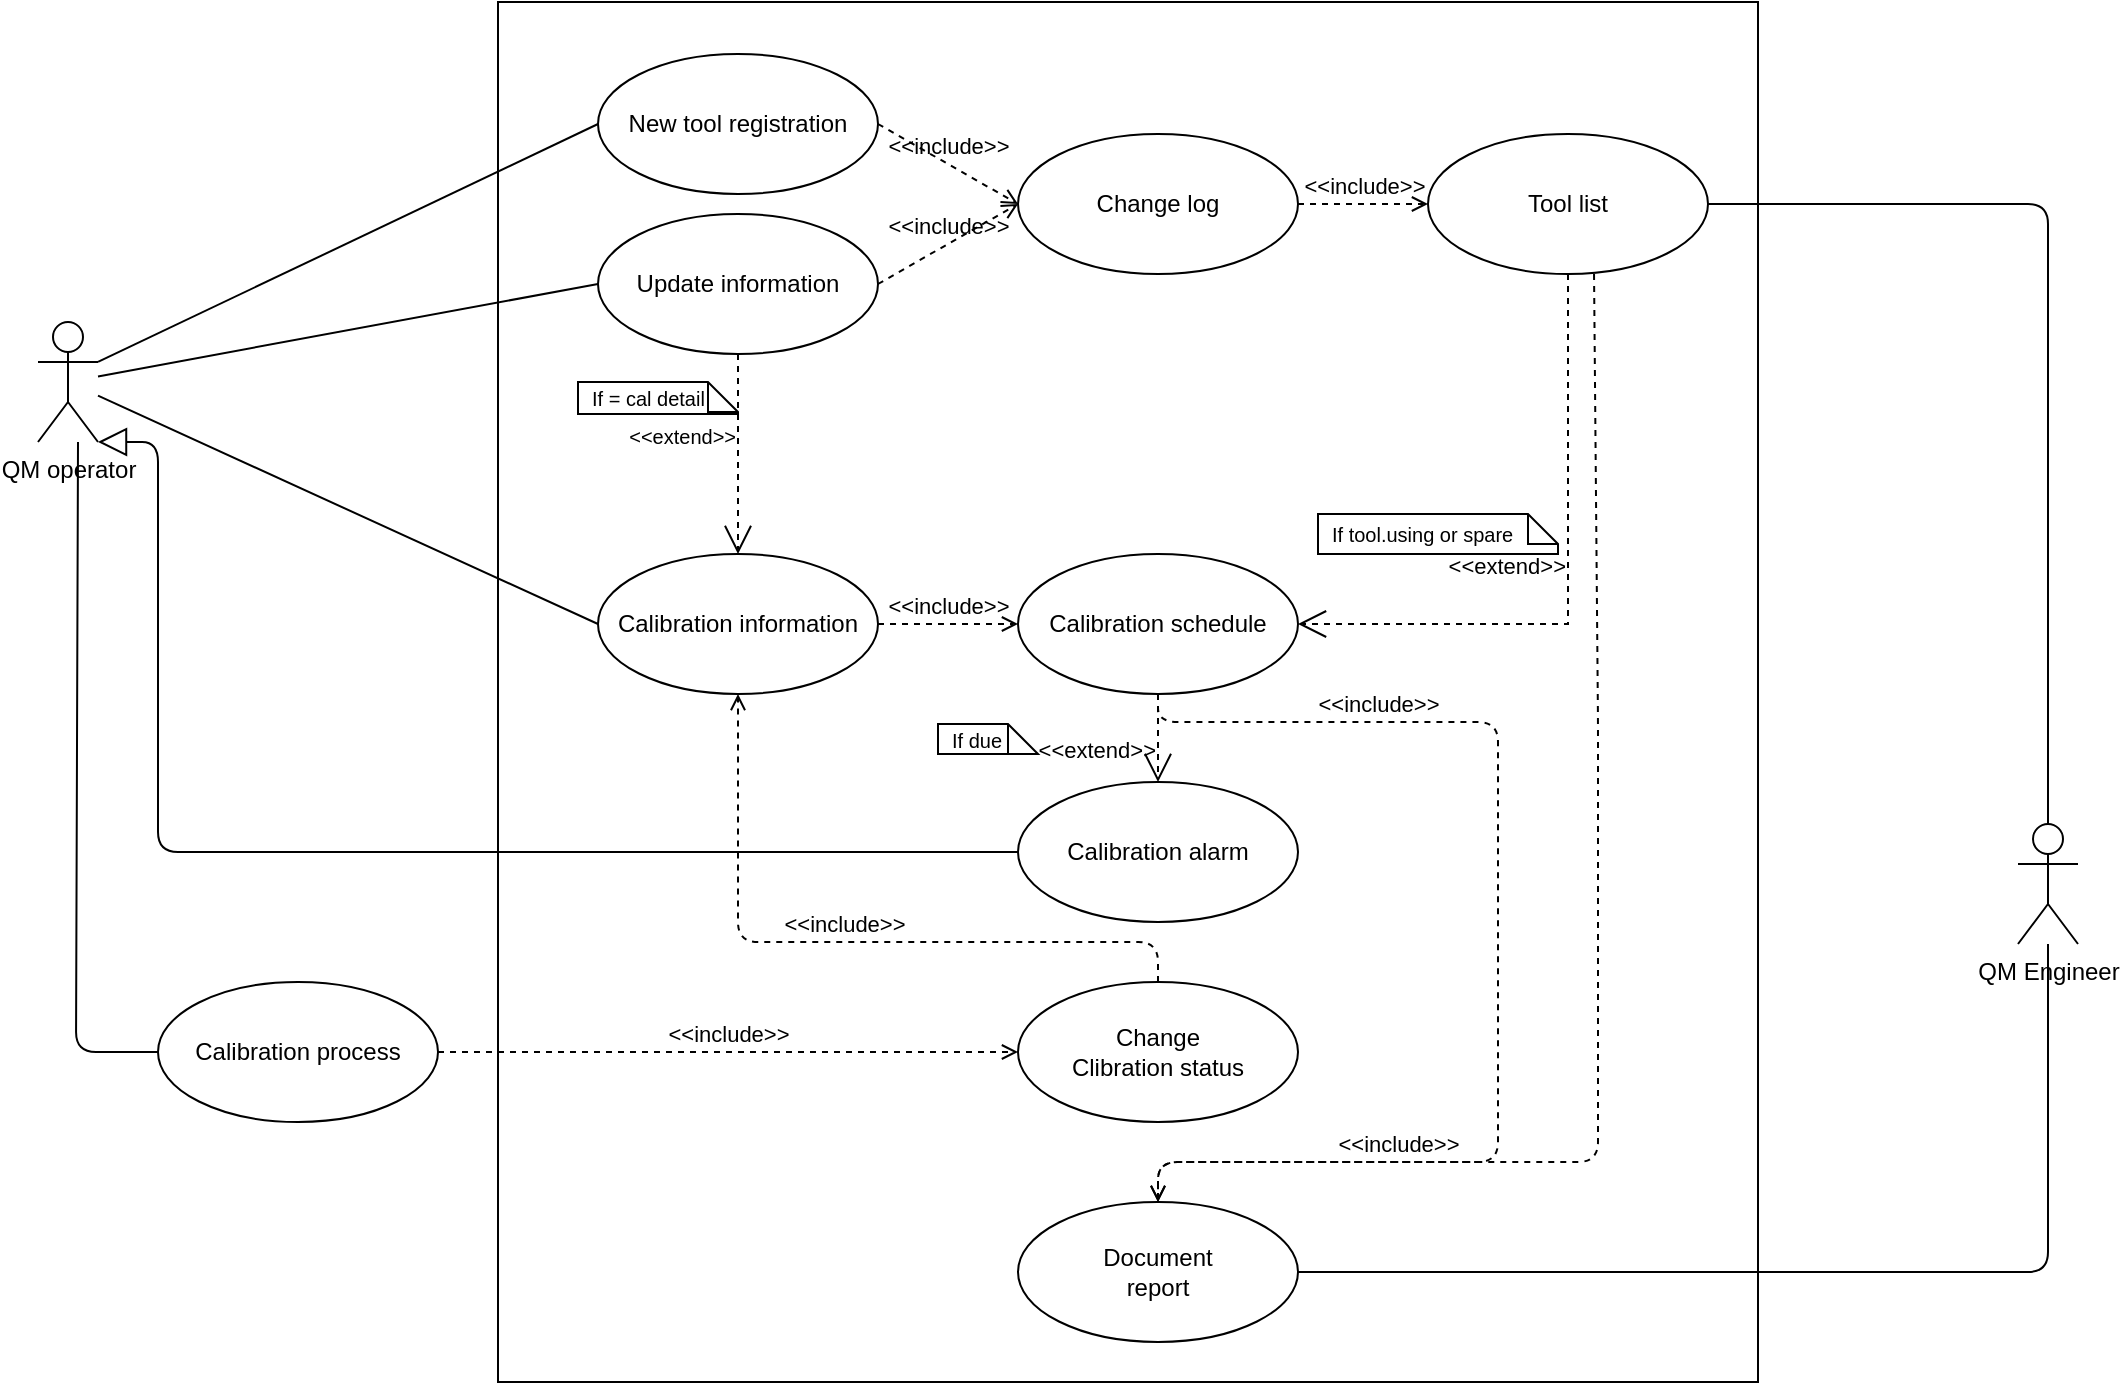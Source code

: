 <mxfile version="14.6.13" type="github" pages="2">
  <diagram id="R04G1N9m3d2NAeHn1mlj" name="UseCase diagram">
    <mxGraphModel dx="868" dy="450" grid="1" gridSize="10" guides="1" tooltips="1" connect="1" arrows="1" fold="1" page="1" pageScale="1" pageWidth="1169" pageHeight="827" math="0" shadow="0">
      <root>
        <mxCell id="0" />
        <mxCell id="1" parent="0" />
        <mxCell id="Ss_da6ugaxYNAmd1ZsvI-75" value="" style="rounded=0;whiteSpace=wrap;html=1;shadow=0;fontSize=11;" parent="1" vertex="1">
          <mxGeometry x="290" y="80" width="630" height="690" as="geometry" />
        </mxCell>
        <mxCell id="Ss_da6ugaxYNAmd1ZsvI-1" value="QM operator" style="shape=umlActor;html=1;verticalLabelPosition=bottom;verticalAlign=top;align=center;" parent="1" vertex="1">
          <mxGeometry x="60" y="240" width="30" height="60" as="geometry" />
        </mxCell>
        <mxCell id="Ss_da6ugaxYNAmd1ZsvI-7" value="" style="edgeStyle=none;html=1;endArrow=none;verticalAlign=bottom;exitX=1;exitY=0.333;exitDx=0;exitDy=0;exitPerimeter=0;entryX=0;entryY=0.5;entryDx=0;entryDy=0;" parent="1" source="Ss_da6ugaxYNAmd1ZsvI-1" target="Ss_da6ugaxYNAmd1ZsvI-34" edge="1">
          <mxGeometry width="160" relative="1" as="geometry">
            <mxPoint x="270" y="390" as="sourcePoint" />
            <mxPoint x="250" y="150" as="targetPoint" />
          </mxGeometry>
        </mxCell>
        <mxCell id="Ss_da6ugaxYNAmd1ZsvI-8" value="" style="edgeStyle=none;html=1;endArrow=none;verticalAlign=bottom;entryX=0;entryY=0.5;entryDx=0;entryDy=0;" parent="1" source="Ss_da6ugaxYNAmd1ZsvI-1" target="Ss_da6ugaxYNAmd1ZsvI-35" edge="1">
          <mxGeometry width="160" relative="1" as="geometry">
            <mxPoint x="150" y="260" as="sourcePoint" />
            <mxPoint x="245" y="240" as="targetPoint" />
          </mxGeometry>
        </mxCell>
        <mxCell id="Ss_da6ugaxYNAmd1ZsvI-28" value="QM Engineer" style="shape=umlActor;html=1;verticalLabelPosition=bottom;verticalAlign=top;align=center;" parent="1" vertex="1">
          <mxGeometry x="1050" y="491" width="30" height="60" as="geometry" />
        </mxCell>
        <mxCell id="Ss_da6ugaxYNAmd1ZsvI-29" value="" style="edgeStyle=none;html=1;endArrow=none;verticalAlign=bottom;exitX=1;exitY=0.5;exitDx=0;exitDy=0;" parent="1" source="Ss_da6ugaxYNAmd1ZsvI-43" target="Ss_da6ugaxYNAmd1ZsvI-28" edge="1">
          <mxGeometry width="160" relative="1" as="geometry">
            <mxPoint x="702.5" y="676" as="sourcePoint" />
            <mxPoint x="580" y="566" as="targetPoint" />
            <Array as="points">
              <mxPoint x="1065" y="715" />
            </Array>
          </mxGeometry>
        </mxCell>
        <mxCell id="Ss_da6ugaxYNAmd1ZsvI-34" value="New tool registration" style="ellipse;whiteSpace=wrap;html=1;" parent="1" vertex="1">
          <mxGeometry x="340" y="106" width="140" height="70" as="geometry" />
        </mxCell>
        <mxCell id="Ss_da6ugaxYNAmd1ZsvI-35" value="Update information" style="ellipse;whiteSpace=wrap;html=1;" parent="1" vertex="1">
          <mxGeometry x="340" y="186" width="140" height="70" as="geometry" />
        </mxCell>
        <mxCell id="Ss_da6ugaxYNAmd1ZsvI-37" value="Tool list" style="ellipse;whiteSpace=wrap;html=1;" parent="1" vertex="1">
          <mxGeometry x="755" y="146" width="140" height="70" as="geometry" />
        </mxCell>
        <mxCell id="Ss_da6ugaxYNAmd1ZsvI-40" value="Calibration schedule" style="ellipse;whiteSpace=wrap;html=1;" parent="1" vertex="1">
          <mxGeometry x="550" y="356" width="140" height="70" as="geometry" />
        </mxCell>
        <mxCell id="Ss_da6ugaxYNAmd1ZsvI-41" value="Calibration alarm" style="ellipse;whiteSpace=wrap;html=1;" parent="1" vertex="1">
          <mxGeometry x="550" y="470" width="140" height="70" as="geometry" />
        </mxCell>
        <mxCell id="Ss_da6ugaxYNAmd1ZsvI-42" value="Change&lt;br&gt;Clibration status" style="ellipse;whiteSpace=wrap;html=1;shadow=0;" parent="1" vertex="1">
          <mxGeometry x="550" y="570" width="140" height="70" as="geometry" />
        </mxCell>
        <mxCell id="Ss_da6ugaxYNAmd1ZsvI-43" value="Document&lt;br&gt;report" style="ellipse;whiteSpace=wrap;html=1;shadow=0;" parent="1" vertex="1">
          <mxGeometry x="550" y="680" width="140" height="70" as="geometry" />
        </mxCell>
        <mxCell id="Ss_da6ugaxYNAmd1ZsvI-45" value="" style="edgeStyle=none;html=1;endArrow=none;verticalAlign=bottom;exitX=1;exitY=0.5;exitDx=0;exitDy=0;entryX=0.5;entryY=0;entryDx=0;entryDy=0;entryPerimeter=0;" parent="1" source="Ss_da6ugaxYNAmd1ZsvI-37" target="Ss_da6ugaxYNAmd1ZsvI-28" edge="1">
          <mxGeometry width="160" relative="1" as="geometry">
            <mxPoint x="600" y="396" as="sourcePoint" />
            <mxPoint x="760" y="396" as="targetPoint" />
            <Array as="points">
              <mxPoint x="1065" y="181" />
            </Array>
          </mxGeometry>
        </mxCell>
        <mxCell id="Ss_da6ugaxYNAmd1ZsvI-49" value="If due" style="shape=note;size=15;spacingLeft=5;align=left;whiteSpace=wrap;shadow=0;fontSize=10;" parent="1" vertex="1">
          <mxGeometry x="510" y="441" width="50" height="15" as="geometry" />
        </mxCell>
        <mxCell id="Ss_da6ugaxYNAmd1ZsvI-56" value="Change log" style="ellipse;whiteSpace=wrap;html=1;shadow=0;" parent="1" vertex="1">
          <mxGeometry x="550" y="146" width="140" height="70" as="geometry" />
        </mxCell>
        <mxCell id="Ss_da6ugaxYNAmd1ZsvI-57" value="&amp;lt;&amp;lt;include&amp;gt;&amp;gt;" style="edgeStyle=none;html=1;endArrow=open;verticalAlign=bottom;dashed=1;labelBackgroundColor=none;exitX=1;exitY=0.5;exitDx=0;exitDy=0;entryX=0;entryY=0.5;entryDx=0;entryDy=0;" parent="1" source="Ss_da6ugaxYNAmd1ZsvI-34" target="Ss_da6ugaxYNAmd1ZsvI-56" edge="1">
          <mxGeometry width="160" relative="1" as="geometry">
            <mxPoint x="370" y="416" as="sourcePoint" />
            <mxPoint x="530" y="416" as="targetPoint" />
          </mxGeometry>
        </mxCell>
        <mxCell id="Ss_da6ugaxYNAmd1ZsvI-58" value="&amp;lt;&amp;lt;include&amp;gt;&amp;gt;" style="edgeStyle=none;html=1;endArrow=open;verticalAlign=bottom;dashed=1;labelBackgroundColor=none;exitX=1;exitY=0.5;exitDx=0;exitDy=0;entryX=0;entryY=0.5;entryDx=0;entryDy=0;" parent="1" source="Ss_da6ugaxYNAmd1ZsvI-35" target="Ss_da6ugaxYNAmd1ZsvI-56" edge="1">
          <mxGeometry width="160" relative="1" as="geometry">
            <mxPoint x="490" y="151" as="sourcePoint" />
            <mxPoint x="560" y="191" as="targetPoint" />
          </mxGeometry>
        </mxCell>
        <mxCell id="Ss_da6ugaxYNAmd1ZsvI-59" value="&amp;lt;&amp;lt;include&amp;gt;&amp;gt;" style="edgeStyle=none;html=1;endArrow=open;verticalAlign=bottom;dashed=1;labelBackgroundColor=none;exitX=1;exitY=0.5;exitDx=0;exitDy=0;" parent="1" source="Ss_da6ugaxYNAmd1ZsvI-56" target="Ss_da6ugaxYNAmd1ZsvI-37" edge="1">
          <mxGeometry width="160" relative="1" as="geometry">
            <mxPoint x="490" y="231" as="sourcePoint" />
            <mxPoint x="560" y="191" as="targetPoint" />
          </mxGeometry>
        </mxCell>
        <mxCell id="Ss_da6ugaxYNAmd1ZsvI-61" value="Calibration information" style="ellipse;whiteSpace=wrap;html=1;shadow=0;" parent="1" vertex="1">
          <mxGeometry x="340" y="356" width="140" height="70" as="geometry" />
        </mxCell>
        <mxCell id="Ss_da6ugaxYNAmd1ZsvI-62" value="&amp;lt;&amp;lt;include&amp;gt;&amp;gt;" style="edgeStyle=none;html=1;endArrow=open;verticalAlign=bottom;dashed=1;labelBackgroundColor=none;exitX=1;exitY=0.5;exitDx=0;exitDy=0;entryX=0;entryY=0.5;entryDx=0;entryDy=0;" parent="1" source="Ss_da6ugaxYNAmd1ZsvI-61" target="Ss_da6ugaxYNAmd1ZsvI-40" edge="1">
          <mxGeometry width="160" relative="1" as="geometry">
            <mxPoint x="370" y="416" as="sourcePoint" />
            <mxPoint x="530" y="416" as="targetPoint" />
          </mxGeometry>
        </mxCell>
        <mxCell id="Ss_da6ugaxYNAmd1ZsvI-63" value="" style="edgeStyle=none;html=1;endArrow=none;verticalAlign=bottom;entryX=0;entryY=0.5;entryDx=0;entryDy=0;" parent="1" source="Ss_da6ugaxYNAmd1ZsvI-1" target="Ss_da6ugaxYNAmd1ZsvI-61" edge="1">
          <mxGeometry width="160" relative="1" as="geometry">
            <mxPoint x="270" y="420" as="sourcePoint" />
            <mxPoint x="430" y="420" as="targetPoint" />
          </mxGeometry>
        </mxCell>
        <mxCell id="Ss_da6ugaxYNAmd1ZsvI-64" value="" style="group" parent="1" vertex="1" connectable="0">
          <mxGeometry x="740" y="336" width="85" height="55" as="geometry" />
        </mxCell>
        <mxCell id="Ss_da6ugaxYNAmd1ZsvI-53" value="If tool.using or spare" style="shape=note;size=15;spacingLeft=5;align=left;whiteSpace=wrap;shadow=0;fontSize=10;" parent="Ss_da6ugaxYNAmd1ZsvI-64" vertex="1">
          <mxGeometry x="-40" width="120" height="20" as="geometry" />
        </mxCell>
        <mxCell id="Ss_da6ugaxYNAmd1ZsvI-54" value="&amp;lt;&amp;lt;extend&amp;gt;&amp;gt;" style="align=right;html=1;verticalAlign=bottom;rounded=0;labelBackgroundColor=none;endArrow=open;endSize=12;dashed=1;exitX=0.5;exitY=1;exitDx=0;exitDy=0;entryX=1;entryY=0.5;entryDx=0;entryDy=0;" parent="Ss_da6ugaxYNAmd1ZsvI-64" source="Ss_da6ugaxYNAmd1ZsvI-37" target="Ss_da6ugaxYNAmd1ZsvI-40" edge="1">
          <mxGeometry relative="1" as="geometry">
            <mxPoint x="-280" y="-10" as="targetPoint" />
            <mxPoint x="-120" y="-10" as="sourcePoint" />
            <Array as="points">
              <mxPoint x="85" y="55" />
            </Array>
          </mxGeometry>
        </mxCell>
        <mxCell id="Ss_da6ugaxYNAmd1ZsvI-65" value="If = cal detail" style="shape=note;size=15;spacingLeft=5;align=left;whiteSpace=wrap;shadow=0;fontSize=10;" parent="1" vertex="1">
          <mxGeometry x="330" y="270" width="80" height="16" as="geometry" />
        </mxCell>
        <mxCell id="Ss_da6ugaxYNAmd1ZsvI-66" value="&amp;lt;&amp;lt;extend&amp;gt;&amp;gt;" style="align=right;html=1;verticalAlign=bottom;rounded=0;labelBackgroundColor=none;endArrow=open;endSize=12;dashed=1;fontSize=10;exitX=0.5;exitY=1;exitDx=0;exitDy=0;entryX=0.5;entryY=0;entryDx=0;entryDy=0;" parent="1" source="Ss_da6ugaxYNAmd1ZsvI-35" target="Ss_da6ugaxYNAmd1ZsvI-61" edge="1">
          <mxGeometry relative="1" as="geometry">
            <mxPoint x="470" y="316" as="targetPoint" />
            <mxPoint x="630" y="316" as="sourcePoint" />
            <Array as="points">
              <mxPoint x="410" y="316" />
            </Array>
          </mxGeometry>
        </mxCell>
        <mxCell id="Ss_da6ugaxYNAmd1ZsvI-50" value="&amp;lt;&amp;lt;extend&amp;gt;&amp;gt;" style="align=right;html=1;verticalAlign=bottom;rounded=0;labelBackgroundColor=none;endArrow=open;endSize=12;dashed=1;entryX=0.5;entryY=0;entryDx=0;entryDy=0;exitX=0.5;exitY=1;exitDx=0;exitDy=0;" parent="1" source="Ss_da6ugaxYNAmd1ZsvI-40" target="Ss_da6ugaxYNAmd1ZsvI-41" edge="1">
          <mxGeometry as="geometry">
            <mxPoint x="380" y="571" as="targetPoint" />
            <mxPoint x="620" y="476" as="sourcePoint" />
            <Array as="points" />
            <mxPoint y="15" as="offset" />
          </mxGeometry>
        </mxCell>
        <mxCell id="Ss_da6ugaxYNAmd1ZsvI-69" value="Calibration process" style="ellipse;whiteSpace=wrap;html=1;shadow=0;" parent="1" vertex="1">
          <mxGeometry x="120" y="570" width="140" height="70" as="geometry" />
        </mxCell>
        <mxCell id="Ss_da6ugaxYNAmd1ZsvI-70" value="" style="edgeStyle=none;html=1;endArrow=none;verticalAlign=bottom;entryX=0;entryY=0.5;entryDx=0;entryDy=0;" parent="1" target="Ss_da6ugaxYNAmd1ZsvI-69" edge="1">
          <mxGeometry width="160" relative="1" as="geometry">
            <mxPoint x="80" y="300" as="sourcePoint" />
            <mxPoint x="250" y="405" as="targetPoint" />
            <Array as="points">
              <mxPoint x="79" y="605" />
            </Array>
          </mxGeometry>
        </mxCell>
        <mxCell id="Ss_da6ugaxYNAmd1ZsvI-71" value="&amp;lt;&amp;lt;include&amp;gt;&amp;gt;" style="edgeStyle=none;html=1;endArrow=open;verticalAlign=bottom;dashed=1;labelBackgroundColor=none;fontSize=11;exitX=1;exitY=0.5;exitDx=0;exitDy=0;entryX=0;entryY=0.5;entryDx=0;entryDy=0;" parent="1" source="Ss_da6ugaxYNAmd1ZsvI-69" target="Ss_da6ugaxYNAmd1ZsvI-42" edge="1">
          <mxGeometry width="160" relative="1" as="geometry">
            <mxPoint x="460" y="440" as="sourcePoint" />
            <mxPoint x="620" y="440" as="targetPoint" />
          </mxGeometry>
        </mxCell>
        <mxCell id="Ss_da6ugaxYNAmd1ZsvI-72" value="&amp;lt;&amp;lt;include&amp;gt;&amp;gt;" style="edgeStyle=none;html=1;endArrow=open;verticalAlign=bottom;dashed=1;labelBackgroundColor=none;fontSize=11;exitX=0.5;exitY=0;exitDx=0;exitDy=0;entryX=0.5;entryY=1;entryDx=0;entryDy=0;" parent="1" source="Ss_da6ugaxYNAmd1ZsvI-42" target="Ss_da6ugaxYNAmd1ZsvI-61" edge="1">
          <mxGeometry width="160" relative="1" as="geometry">
            <mxPoint x="330" y="596" as="sourcePoint" />
            <mxPoint x="560" y="596" as="targetPoint" />
            <Array as="points">
              <mxPoint x="620" y="550" />
              <mxPoint x="410" y="550" />
            </Array>
          </mxGeometry>
        </mxCell>
        <mxCell id="Ss_da6ugaxYNAmd1ZsvI-73" value="&amp;lt;&amp;lt;include&amp;gt;&amp;gt;" style="edgeStyle=none;html=1;endArrow=open;verticalAlign=bottom;dashed=1;labelBackgroundColor=none;fontSize=11;exitX=0.593;exitY=1;exitDx=0;exitDy=0;entryX=0.5;entryY=0;entryDx=0;entryDy=0;exitPerimeter=0;" parent="1" source="Ss_da6ugaxYNAmd1ZsvI-37" target="Ss_da6ugaxYNAmd1ZsvI-43" edge="1">
          <mxGeometry x="0.591" width="160" relative="1" as="geometry">
            <mxPoint x="490" y="440" as="sourcePoint" />
            <mxPoint x="650" y="440" as="targetPoint" />
            <Array as="points">
              <mxPoint x="840" y="440" />
              <mxPoint x="840" y="660" />
              <mxPoint x="620" y="660" />
            </Array>
            <mxPoint as="offset" />
          </mxGeometry>
        </mxCell>
        <mxCell id="Ss_da6ugaxYNAmd1ZsvI-76" value="&amp;lt;&amp;lt;include&amp;gt;&amp;gt;" style="edgeStyle=none;html=1;endArrow=open;verticalAlign=bottom;dashed=1;labelBackgroundColor=none;fontSize=11;exitX=0.5;exitY=1;exitDx=0;exitDy=0;entryX=0.5;entryY=0;entryDx=0;entryDy=0;" parent="1" source="Ss_da6ugaxYNAmd1ZsvI-40" target="Ss_da6ugaxYNAmd1ZsvI-43" edge="1">
          <mxGeometry x="-0.583" width="160" relative="1" as="geometry">
            <mxPoint x="490" y="440" as="sourcePoint" />
            <mxPoint x="650" y="440" as="targetPoint" />
            <Array as="points">
              <mxPoint x="620" y="440" />
              <mxPoint x="790" y="440" />
              <mxPoint x="790" y="540" />
              <mxPoint x="790" y="600" />
              <mxPoint x="790" y="660" />
              <mxPoint x="620" y="660" />
            </Array>
            <mxPoint as="offset" />
          </mxGeometry>
        </mxCell>
        <mxCell id="qe3L8ELeB0l6N1K1DvYQ-3" value="" style="edgeStyle=none;html=1;endArrow=block;endFill=0;endSize=12;verticalAlign=bottom;fontSize=11;exitX=0;exitY=0.5;exitDx=0;exitDy=0;entryX=1;entryY=1;entryDx=0;entryDy=0;entryPerimeter=0;" parent="1" source="Ss_da6ugaxYNAmd1ZsvI-41" target="Ss_da6ugaxYNAmd1ZsvI-1" edge="1">
          <mxGeometry width="160" relative="1" as="geometry">
            <mxPoint x="540" y="430" as="sourcePoint" />
            <mxPoint x="700" y="430" as="targetPoint" />
            <Array as="points">
              <mxPoint x="120" y="505" />
              <mxPoint x="120" y="300" />
            </Array>
          </mxGeometry>
        </mxCell>
      </root>
    </mxGraphModel>
  </diagram>
  <diagram id="pT0B1fbEvdppzqoY4E8n" name="Class diagram">
    <mxGraphModel dx="868" dy="450" grid="1" gridSize="10" guides="1" tooltips="1" connect="1" arrows="1" fold="1" page="1" pageScale="1" pageWidth="1169" pageHeight="827" math="0" shadow="0">
      <root>
        <mxCell id="fevP9jclmimJF0IW0FtR-0" />
        <mxCell id="fevP9jclmimJF0IW0FtR-1" parent="fevP9jclmimJF0IW0FtR-0" />
        <mxCell id="fCFDqMLh0SDwDJeJZdqK-0" value="Classname" style="swimlane;fontStyle=1;align=center;verticalAlign=top;childLayout=stackLayout;horizontal=1;startSize=26;horizontalStack=0;resizeParent=1;resizeParentMax=0;resizeLast=0;collapsible=1;marginBottom=0;" parent="fevP9jclmimJF0IW0FtR-1" vertex="1">
          <mxGeometry x="30" y="50" width="160" height="114" as="geometry" />
        </mxCell>
        <mxCell id="fCFDqMLh0SDwDJeJZdqK-1" value="-Attribute private&#xa;#Attribute protect&#xa;+Attribute public" style="text;strokeColor=none;fillColor=none;align=left;verticalAlign=top;spacingLeft=4;spacingRight=4;overflow=hidden;rotatable=0;points=[[0,0.5],[1,0.5]];portConstraint=eastwest;" parent="fCFDqMLh0SDwDJeJZdqK-0" vertex="1">
          <mxGeometry y="26" width="160" height="54" as="geometry" />
        </mxCell>
        <mxCell id="fCFDqMLh0SDwDJeJZdqK-2" value="" style="line;strokeWidth=1;fillColor=none;align=left;verticalAlign=middle;spacingTop=-1;spacingLeft=3;spacingRight=3;rotatable=0;labelPosition=right;points=[];portConstraint=eastwest;" parent="fCFDqMLh0SDwDJeJZdqK-0" vertex="1">
          <mxGeometry y="80" width="160" height="8" as="geometry" />
        </mxCell>
        <mxCell id="fCFDqMLh0SDwDJeJZdqK-3" value="+Function" style="text;strokeColor=none;fillColor=none;align=left;verticalAlign=top;spacingLeft=4;spacingRight=4;overflow=hidden;rotatable=0;points=[[0,0.5],[1,0.5]];portConstraint=eastwest;" parent="fCFDqMLh0SDwDJeJZdqK-0" vertex="1">
          <mxGeometry y="88" width="160" height="26" as="geometry" />
        </mxCell>
        <mxCell id="fCFDqMLh0SDwDJeJZdqK-4" value="Object" style="html=1;" parent="fevP9jclmimJF0IW0FtR-1" vertex="1">
          <mxGeometry x="30" y="190" width="110" height="50" as="geometry" />
        </mxCell>
        <mxCell id="P3pQURx10LE_QXmvXFKQ-0" value="Tools and Devices" style="swimlane;fontStyle=1;align=center;verticalAlign=top;childLayout=stackLayout;horizontal=1;startSize=26;horizontalStack=0;resizeParent=1;resizeParentMax=0;resizeLast=0;collapsible=1;marginBottom=0;" vertex="1" parent="fevP9jclmimJF0IW0FtR-1">
          <mxGeometry x="250" y="50" width="160" height="290" as="geometry" />
        </mxCell>
        <mxCell id="P3pQURx10LE_QXmvXFKQ-1" value="+toolModel : string&#xa;+toolName : string&#xa;+toolType : string&#xa;+toolBrand : string &#xa;+toolDistributor : string&#xa;+toolRange : string&#xa;+toolUsingRange : string&#xa;+toolSpec : string&#xa;+toolResolution : string&#xa;+toolClass : string&#xa;+toolEnvi : string&#xa;+toolPhoto" style="text;strokeColor=none;fillColor=none;align=left;verticalAlign=top;spacingLeft=4;spacingRight=4;overflow=hidden;rotatable=0;points=[[0,0.5],[1,0.5]];portConstraint=eastwest;fontSize=13;" vertex="1" parent="P3pQURx10LE_QXmvXFKQ-0">
          <mxGeometry y="26" width="160" height="204" as="geometry" />
        </mxCell>
        <mxCell id="P3pQURx10LE_QXmvXFKQ-2" value="" style="line;strokeWidth=1;fillColor=none;align=left;verticalAlign=middle;spacingTop=-1;spacingLeft=3;spacingRight=3;rotatable=0;labelPosition=right;points=[];portConstraint=eastwest;" vertex="1" parent="P3pQURx10LE_QXmvXFKQ-0">
          <mxGeometry y="230" width="160" height="8" as="geometry" />
        </mxCell>
        <mxCell id="P3pQURx10LE_QXmvXFKQ-3" value="+toolSearch()&#xa;+toolRegister()&#xa;+toolUpdate()&#xa;" style="text;strokeColor=none;fillColor=none;align=left;verticalAlign=top;spacingLeft=4;spacingRight=4;overflow=hidden;rotatable=0;points=[[0,0.5],[1,0.5]];portConstraint=eastwest;" vertex="1" parent="P3pQURx10LE_QXmvXFKQ-0">
          <mxGeometry y="238" width="160" height="52" as="geometry" />
        </mxCell>
        <mxCell id="yFM0fbVOUFkE3dx7NISC-5" value="Document" style="swimlane;fontStyle=1;align=center;verticalAlign=top;childLayout=stackLayout;horizontal=1;startSize=26;horizontalStack=0;resizeParent=1;resizeParentMax=0;resizeLast=0;collapsible=1;marginBottom=0;" vertex="1" parent="fevP9jclmimJF0IW0FtR-1">
          <mxGeometry x="460" y="50" width="160" height="130" as="geometry" />
        </mxCell>
        <mxCell id="yFM0fbVOUFkE3dx7NISC-6" value="+docID&#xa;+docName&#xa;+docData" style="text;strokeColor=none;fillColor=none;align=left;verticalAlign=top;spacingLeft=4;spacingRight=4;overflow=hidden;rotatable=0;points=[[0,0.5],[1,0.5]];portConstraint=eastwest;fontSize=13;" vertex="1" parent="yFM0fbVOUFkE3dx7NISC-5">
          <mxGeometry y="26" width="160" height="64" as="geometry" />
        </mxCell>
        <mxCell id="yFM0fbVOUFkE3dx7NISC-7" value="" style="line;strokeWidth=1;fillColor=none;align=left;verticalAlign=middle;spacingTop=-1;spacingLeft=3;spacingRight=3;rotatable=0;labelPosition=right;points=[];portConstraint=eastwest;" vertex="1" parent="yFM0fbVOUFkE3dx7NISC-5">
          <mxGeometry y="90" width="160" height="8" as="geometry" />
        </mxCell>
        <mxCell id="yFM0fbVOUFkE3dx7NISC-8" value="+docCreate()&#xa;&#xa;" style="text;strokeColor=none;fillColor=none;align=left;verticalAlign=top;spacingLeft=4;spacingRight=4;overflow=hidden;rotatable=0;points=[[0,0.5],[1,0.5]];portConstraint=eastwest;" vertex="1" parent="yFM0fbVOUFkE3dx7NISC-5">
          <mxGeometry y="98" width="160" height="32" as="geometry" />
        </mxCell>
        <mxCell id="ajp7vQ68Ou2opb2HX0Xc-0" value="Alarm" style="swimlane;fontStyle=1;align=center;verticalAlign=top;childLayout=stackLayout;horizontal=1;startSize=26;horizontalStack=0;resizeParent=1;resizeParentMax=0;resizeLast=0;collapsible=1;marginBottom=0;" vertex="1" parent="fevP9jclmimJF0IW0FtR-1">
          <mxGeometry x="650" y="50" width="160" height="118" as="geometry" />
        </mxCell>
        <mxCell id="ajp7vQ68Ou2opb2HX0Xc-1" value="+alarmName&#xa;+Isalarm" style="text;strokeColor=none;fillColor=none;align=left;verticalAlign=top;spacingLeft=4;spacingRight=4;overflow=hidden;rotatable=0;points=[[0,0.5],[1,0.5]];portConstraint=eastwest;fontSize=13;" vertex="1" parent="ajp7vQ68Ou2opb2HX0Xc-0">
          <mxGeometry y="26" width="160" height="44" as="geometry" />
        </mxCell>
        <mxCell id="ajp7vQ68Ou2opb2HX0Xc-2" value="" style="line;strokeWidth=1;fillColor=none;align=left;verticalAlign=middle;spacingTop=-1;spacingLeft=3;spacingRight=3;rotatable=0;labelPosition=right;points=[];portConstraint=eastwest;" vertex="1" parent="ajp7vQ68Ou2opb2HX0Xc-0">
          <mxGeometry y="70" width="160" height="8" as="geometry" />
        </mxCell>
        <mxCell id="ajp7vQ68Ou2opb2HX0Xc-3" value="+alarmNoti()&#xa;+alarmCheck()" style="text;strokeColor=none;fillColor=none;align=left;verticalAlign=top;spacingLeft=4;spacingRight=4;overflow=hidden;rotatable=0;points=[[0,0.5],[1,0.5]];portConstraint=eastwest;" vertex="1" parent="ajp7vQ68Ou2opb2HX0Xc-0">
          <mxGeometry y="78" width="160" height="40" as="geometry" />
        </mxCell>
        <mxCell id="ajp7vQ68Ou2opb2HX0Xc-4" value="Status" style="swimlane;fontStyle=1;align=center;verticalAlign=top;childLayout=stackLayout;horizontal=1;startSize=26;horizontalStack=0;resizeParent=1;resizeParentMax=0;resizeLast=0;collapsible=1;marginBottom=0;" vertex="1" parent="fevP9jclmimJF0IW0FtR-1">
          <mxGeometry x="250" y="350" width="160" height="140" as="geometry" />
        </mxCell>
        <mxCell id="ajp7vQ68Ou2opb2HX0Xc-5" value="+statusName" style="text;strokeColor=none;fillColor=none;align=left;verticalAlign=top;spacingLeft=4;spacingRight=4;overflow=hidden;rotatable=0;points=[[0,0.5],[1,0.5]];portConstraint=eastwest;fontSize=13;" vertex="1" parent="ajp7vQ68Ou2opb2HX0Xc-4">
          <mxGeometry y="26" width="160" height="54" as="geometry" />
        </mxCell>
        <mxCell id="ajp7vQ68Ou2opb2HX0Xc-6" value="" style="line;strokeWidth=1;fillColor=none;align=left;verticalAlign=middle;spacingTop=-1;spacingLeft=3;spacingRight=3;rotatable=0;labelPosition=right;points=[];portConstraint=eastwest;" vertex="1" parent="ajp7vQ68Ou2opb2HX0Xc-4">
          <mxGeometry y="80" width="160" height="8" as="geometry" />
        </mxCell>
        <mxCell id="ajp7vQ68Ou2opb2HX0Xc-7" value="+statusChange()" style="text;strokeColor=none;fillColor=none;align=left;verticalAlign=top;spacingLeft=4;spacingRight=4;overflow=hidden;rotatable=0;points=[[0,0.5],[1,0.5]];portConstraint=eastwest;" vertex="1" parent="ajp7vQ68Ou2opb2HX0Xc-4">
          <mxGeometry y="88" width="160" height="52" as="geometry" />
        </mxCell>
        <mxCell id="ajp7vQ68Ou2opb2HX0Xc-8" value="Tool ID" style="swimlane;fontStyle=1;align=center;verticalAlign=top;childLayout=stackLayout;horizontal=1;startSize=26;horizontalStack=0;resizeParent=1;resizeParentMax=0;resizeLast=0;collapsible=1;marginBottom=0;" vertex="1" parent="fevP9jclmimJF0IW0FtR-1">
          <mxGeometry x="460" y="190" width="160" height="160" as="geometry" />
        </mxCell>
        <mxCell id="ajp7vQ68Ou2opb2HX0Xc-9" value="+Name&#xa;+" style="text;strokeColor=none;fillColor=none;align=left;verticalAlign=top;spacingLeft=4;spacingRight=4;overflow=hidden;rotatable=0;points=[[0,0.5],[1,0.5]];portConstraint=eastwest;fontSize=13;" vertex="1" parent="ajp7vQ68Ou2opb2HX0Xc-8">
          <mxGeometry y="26" width="160" height="74" as="geometry" />
        </mxCell>
        <mxCell id="ajp7vQ68Ou2opb2HX0Xc-10" value="" style="line;strokeWidth=1;fillColor=none;align=left;verticalAlign=middle;spacingTop=-1;spacingLeft=3;spacingRight=3;rotatable=0;labelPosition=right;points=[];portConstraint=eastwest;" vertex="1" parent="ajp7vQ68Ou2opb2HX0Xc-8">
          <mxGeometry y="100" width="160" height="8" as="geometry" />
        </mxCell>
        <mxCell id="ajp7vQ68Ou2opb2HX0Xc-11" value="+IdCreate()" style="text;strokeColor=none;fillColor=none;align=left;verticalAlign=top;spacingLeft=4;spacingRight=4;overflow=hidden;rotatable=0;points=[[0,0.5],[1,0.5]];portConstraint=eastwest;" vertex="1" parent="ajp7vQ68Ou2opb2HX0Xc-8">
          <mxGeometry y="108" width="160" height="52" as="geometry" />
        </mxCell>
        <mxCell id="ajp7vQ68Ou2opb2HX0Xc-12" value="Calibration ticket" style="swimlane;fontStyle=1;align=center;verticalAlign=top;childLayout=stackLayout;horizontal=1;startSize=26;horizontalStack=0;resizeParent=1;resizeParentMax=0;resizeLast=0;collapsible=1;marginBottom=0;" vertex="1" parent="fevP9jclmimJF0IW0FtR-1">
          <mxGeometry x="460" y="360" width="160" height="160" as="geometry" />
        </mxCell>
        <mxCell id="ajp7vQ68Ou2opb2HX0Xc-13" value="+Name&#xa;+" style="text;strokeColor=none;fillColor=none;align=left;verticalAlign=top;spacingLeft=4;spacingRight=4;overflow=hidden;rotatable=0;points=[[0,0.5],[1,0.5]];portConstraint=eastwest;fontSize=13;" vertex="1" parent="ajp7vQ68Ou2opb2HX0Xc-12">
          <mxGeometry y="26" width="160" height="74" as="geometry" />
        </mxCell>
        <mxCell id="ajp7vQ68Ou2opb2HX0Xc-14" value="" style="line;strokeWidth=1;fillColor=none;align=left;verticalAlign=middle;spacingTop=-1;spacingLeft=3;spacingRight=3;rotatable=0;labelPosition=right;points=[];portConstraint=eastwest;" vertex="1" parent="ajp7vQ68Ou2opb2HX0Xc-12">
          <mxGeometry y="100" width="160" height="8" as="geometry" />
        </mxCell>
        <mxCell id="ajp7vQ68Ou2opb2HX0Xc-15" value="+ticketCreate()" style="text;strokeColor=none;fillColor=none;align=left;verticalAlign=top;spacingLeft=4;spacingRight=4;overflow=hidden;rotatable=0;points=[[0,0.5],[1,0.5]];portConstraint=eastwest;" vertex="1" parent="ajp7vQ68Ou2opb2HX0Xc-12">
          <mxGeometry y="108" width="160" height="52" as="geometry" />
        </mxCell>
      </root>
    </mxGraphModel>
  </diagram>
</mxfile>
